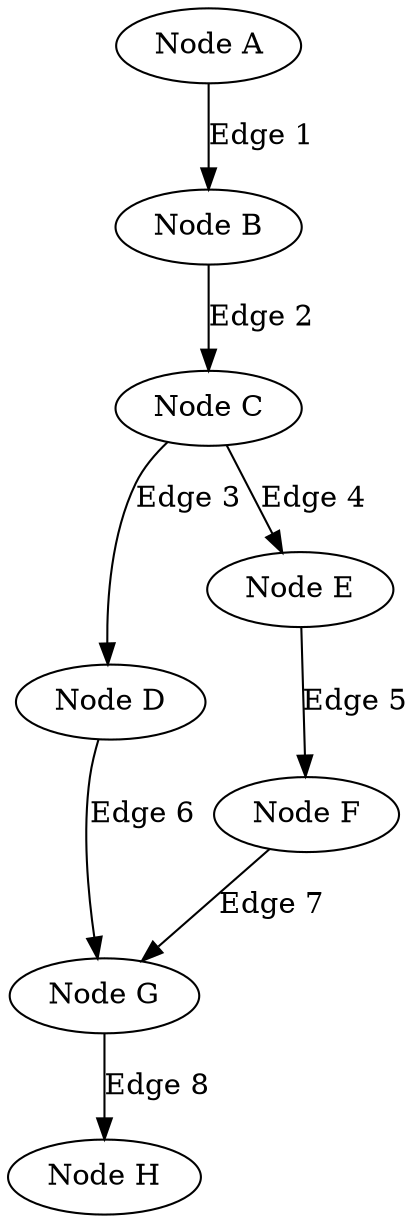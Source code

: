 digraph { 
    a [label="Node A"];
    b [label="Node B"];
    c [label="Node C"];
    d [label="Node D"];
    e [label="Node E"];
    f [label="Node F"];
    g [label="Node G"];
    h [label="Node H"];

    a -> b [label="Edge 1"];
    b -> c [label="Edge 2"];
    c -> d [label="Edge 3"];
    c -> e [label="Edge 4"];
    e -> f [label="Edge 5"];
    d -> g [label="Edge 6"];
    f -> g [label="Edge 7"];
    g -> h [label="Edge 8"];
}
